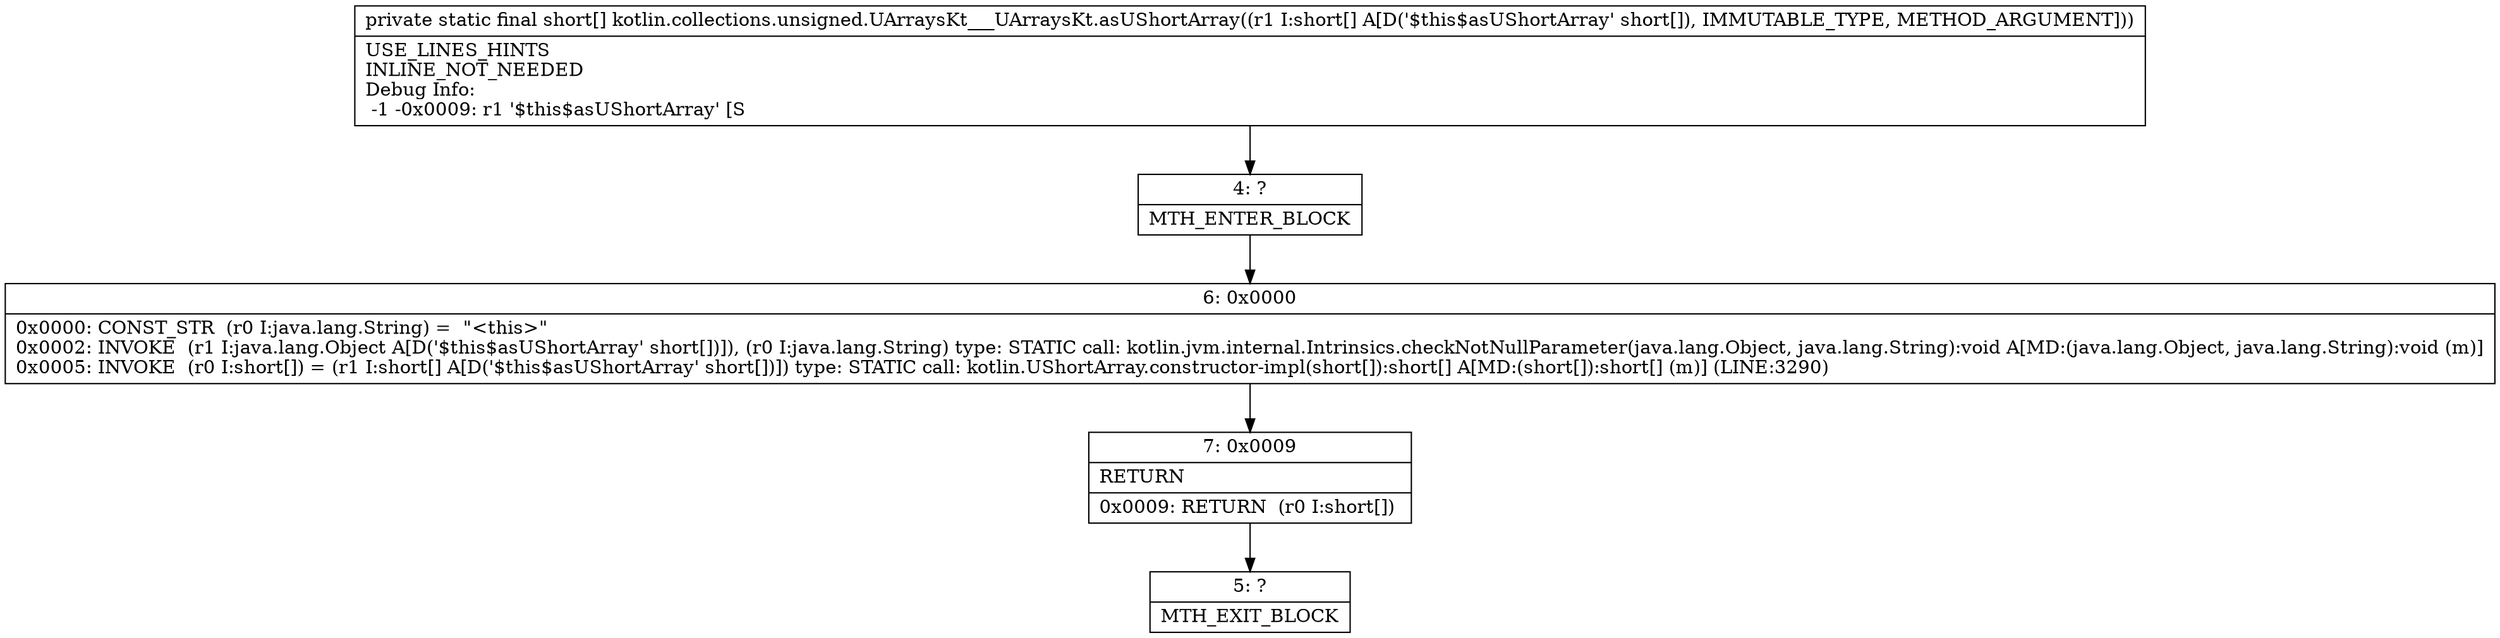digraph "CFG forkotlin.collections.unsigned.UArraysKt___UArraysKt.asUShortArray([S)[S" {
Node_4 [shape=record,label="{4\:\ ?|MTH_ENTER_BLOCK\l}"];
Node_6 [shape=record,label="{6\:\ 0x0000|0x0000: CONST_STR  (r0 I:java.lang.String) =  \"\<this\>\" \l0x0002: INVOKE  (r1 I:java.lang.Object A[D('$this$asUShortArray' short[])]), (r0 I:java.lang.String) type: STATIC call: kotlin.jvm.internal.Intrinsics.checkNotNullParameter(java.lang.Object, java.lang.String):void A[MD:(java.lang.Object, java.lang.String):void (m)]\l0x0005: INVOKE  (r0 I:short[]) = (r1 I:short[] A[D('$this$asUShortArray' short[])]) type: STATIC call: kotlin.UShortArray.constructor\-impl(short[]):short[] A[MD:(short[]):short[] (m)] (LINE:3290)\l}"];
Node_7 [shape=record,label="{7\:\ 0x0009|RETURN\l|0x0009: RETURN  (r0 I:short[]) \l}"];
Node_5 [shape=record,label="{5\:\ ?|MTH_EXIT_BLOCK\l}"];
MethodNode[shape=record,label="{private static final short[] kotlin.collections.unsigned.UArraysKt___UArraysKt.asUShortArray((r1 I:short[] A[D('$this$asUShortArray' short[]), IMMUTABLE_TYPE, METHOD_ARGUMENT]))  | USE_LINES_HINTS\lINLINE_NOT_NEEDED\lDebug Info:\l  \-1 \-0x0009: r1 '$this$asUShortArray' [S\l}"];
MethodNode -> Node_4;Node_4 -> Node_6;
Node_6 -> Node_7;
Node_7 -> Node_5;
}

